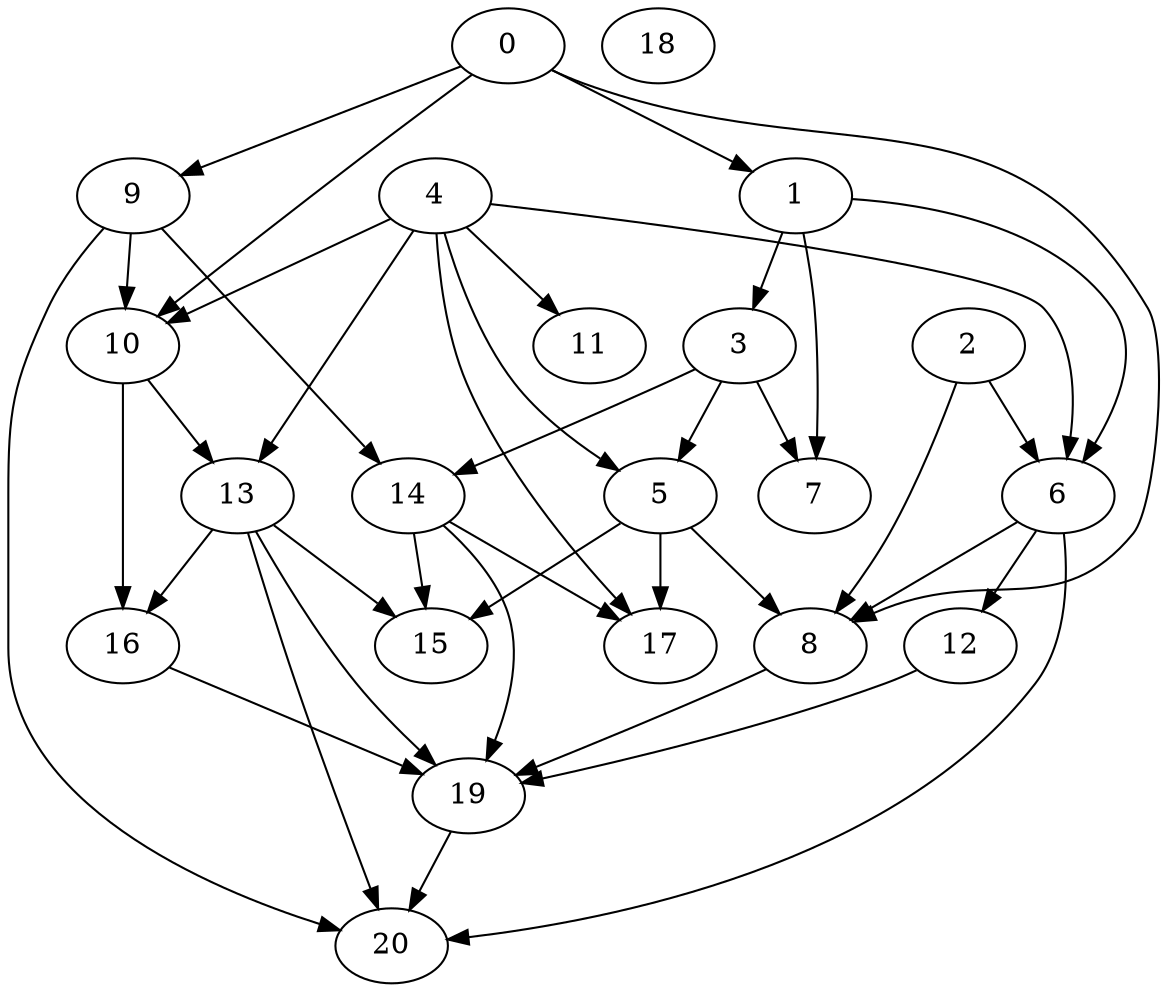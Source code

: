digraph "Random_Nodes_21_Density_1.90_CCR_0.10_WeightType_Random" {
	graph ["Duplicate states"=0,
		GraphType=Random,
		"Max states in OPEN"=0,
		Modes="120000ms; topo-ordered tasks, ; Pruning: task equivalence, fixed order ready list, ; F-value: ; Optimisation: best schedule length (\
SL) optimisation on equal, ",
		NumberOfTasks=21,
		"Pruned using list schedule length"=1,
		"States removed from OPEN"=0,
		TargetSystem="Homogeneous-4",
		"Time to schedule (ms)"=97,
		"Total idle time"=807,
		"Total schedule length"=873,
		"Total sequential time"=2238,
		"Total states created"=2
	];
	0	["Finish time"=109,
		Processor=0,
		"Start time"=0,
		Weight=109];
	1	["Finish time"=291,
		Processor=0,
		"Start time"=109,
		Weight=182];
	0 -> 1	[Weight=10];
	9	["Finish time"=190,
		Processor=2,
		"Start time"=117,
		Weight=73];
	0 -> 9	[Weight=8];
	10	["Finish time"=226,
		Processor=2,
		"Start time"=190,
		Weight=36];
	0 -> 10	[Weight=4];
	8	["Finish time"=691,
		Processor=0,
		"Start time"=600,
		Weight=91];
	0 -> 8	[Weight=4];
	3	["Finish time"=418,
		Processor=0,
		"Start time"=291,
		Weight=127];
	1 -> 3	[Weight=9];
	6	["Finish time"=445,
		Processor=1,
		"Start time"=299,
		Weight=146];
	1 -> 6	[Weight=8];
	7	["Finish time"=700,
		Processor=1,
		"Start time"=627,
		Weight=73];
	1 -> 7	[Weight=9];
	2	["Finish time"=91,
		Processor=1,
		"Start time"=0,
		Weight=91];
	2 -> 6	[Weight=7];
	2 -> 8	[Weight=4];
	5	["Finish time"=600,
		Processor=0,
		"Start time"=418,
		Weight=182];
	3 -> 5	[Weight=5];
	14	["Finish time"=516,
		Processor=2,
		"Start time"=425,
		Weight=91];
	3 -> 14	[Weight=7];
	3 -> 7	[Weight=6];
	4	["Finish time"=36,
		Processor=2,
		"Start time"=0,
		Weight=36];
	4 -> 6	[Weight=9];
	4 -> 5	[Weight=2];
	4 -> 10	[Weight=2];
	13	["Finish time"=317,
		Processor=2,
		"Start time"=226,
		Weight=91];
	4 -> 13	[Weight=7];
	17	["Finish time"=734,
		Processor=2,
		"Start time"=607,
		Weight=127];
	4 -> 17	[Weight=7];
	11	["Finish time"=683,
		Processor=3,
		"Start time"=574,
		Weight=109];
	4 -> 11	[Weight=5];
	12	["Finish time"=627,
		Processor=1,
		"Start time"=445,
		Weight=182];
	6 -> 12	[Weight=9];
	6 -> 8	[Weight=5];
	20	["Finish time"=873,
		Processor=0,
		"Start time"=800,
		Weight=73];
	6 -> 20	[Weight=2];
	9 -> 10	[Weight=2];
	9 -> 14	[Weight=7];
	9 -> 20	[Weight=9];
	5 -> 8	[Weight=2];
	5 -> 17	[Weight=7];
	15	["Finish time"=738,
		Processor=3,
		"Start time"=683,
		Weight=55];
	5 -> 15	[Weight=9];
	10 -> 13	[Weight=7];
	16	["Finish time"=410,
		Processor=3,
		"Start time"=319,
		Weight=91];
	10 -> 16	[Weight=2];
	19	["Finish time"=800,
		Processor=0,
		"Start time"=691,
		Weight=109];
	12 -> 19	[Weight=6];
	13 -> 16	[Weight=2];
	13 -> 19	[Weight=2];
	13 -> 20	[Weight=4];
	13 -> 15	[Weight=7];
	8 -> 19	[Weight=4];
	14 -> 19	[Weight=4];
	14 -> 17	[Weight=6];
	14 -> 15	[Weight=6];
	16 -> 19	[Weight=3];
	19 -> 20	[Weight=6];
	18	["Finish time"=574,
		Processor=3,
		"Start time"=410,
		Weight=164];
}
